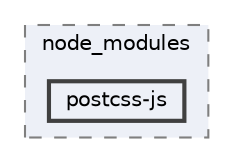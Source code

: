 digraph "pkiclassroomrescheduler/src/main/frontend/node_modules/postcss-js"
{
 // LATEX_PDF_SIZE
  bgcolor="transparent";
  edge [fontname=Helvetica,fontsize=10,labelfontname=Helvetica,labelfontsize=10];
  node [fontname=Helvetica,fontsize=10,shape=box,height=0.2,width=0.4];
  compound=true
  subgraph clusterdir_72953eda66ccb3a2722c28e1c3e6c23b {
    graph [ bgcolor="#edf0f7", pencolor="grey50", label="node_modules", fontname=Helvetica,fontsize=10 style="filled,dashed", URL="dir_72953eda66ccb3a2722c28e1c3e6c23b.html",tooltip=""]
  dir_69595b9a6a036524f0d435fd649ab964 [label="postcss-js", fillcolor="#edf0f7", color="grey25", style="filled,bold", URL="dir_69595b9a6a036524f0d435fd649ab964.html",tooltip=""];
  }
}
